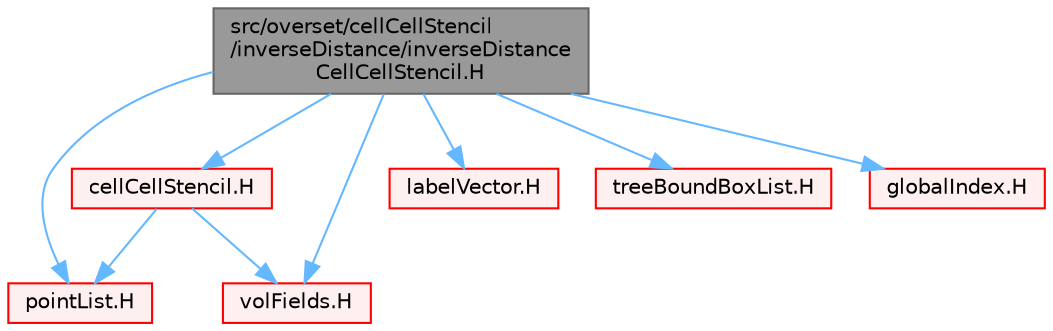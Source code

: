 digraph "src/overset/cellCellStencil/inverseDistance/inverseDistanceCellCellStencil.H"
{
 // LATEX_PDF_SIZE
  bgcolor="transparent";
  edge [fontname=Helvetica,fontsize=10,labelfontname=Helvetica,labelfontsize=10];
  node [fontname=Helvetica,fontsize=10,shape=box,height=0.2,width=0.4];
  Node1 [id="Node000001",label="src/overset/cellCellStencil\l/inverseDistance/inverseDistance\lCellCellStencil.H",height=0.2,width=0.4,color="gray40", fillcolor="grey60", style="filled", fontcolor="black",tooltip=" "];
  Node1 -> Node2 [id="edge1_Node000001_Node000002",color="steelblue1",style="solid",tooltip=" "];
  Node2 [id="Node000002",label="cellCellStencil.H",height=0.2,width=0.4,color="red", fillcolor="#FFF0F0", style="filled",URL="$cellCellStencil_8H.html",tooltip=" "];
  Node2 -> Node245 [id="edge2_Node000002_Node000245",color="steelblue1",style="solid",tooltip=" "];
  Node245 [id="Node000245",label="pointList.H",height=0.2,width=0.4,color="red", fillcolor="#FFF0F0", style="filled",URL="$pointList_8H.html",tooltip=" "];
  Node2 -> Node246 [id="edge3_Node000002_Node000246",color="steelblue1",style="solid",tooltip=" "];
  Node246 [id="Node000246",label="volFields.H",height=0.2,width=0.4,color="red", fillcolor="#FFF0F0", style="filled",URL="$volFields_8H.html",tooltip=" "];
  Node1 -> Node246 [id="edge4_Node000001_Node000246",color="steelblue1",style="solid",tooltip=" "];
  Node1 -> Node394 [id="edge5_Node000001_Node000394",color="steelblue1",style="solid",tooltip=" "];
  Node394 [id="Node000394",label="labelVector.H",height=0.2,width=0.4,color="red", fillcolor="#FFF0F0", style="filled",URL="$labelVector_8H.html",tooltip=" "];
  Node1 -> Node395 [id="edge6_Node000001_Node000395",color="steelblue1",style="solid",tooltip=" "];
  Node395 [id="Node000395",label="treeBoundBoxList.H",height=0.2,width=0.4,color="red", fillcolor="#FFF0F0", style="filled",URL="$treeBoundBoxList_8H.html",tooltip=" "];
  Node1 -> Node245 [id="edge7_Node000001_Node000245",color="steelblue1",style="solid",tooltip=" "];
  Node1 -> Node402 [id="edge8_Node000001_Node000402",color="steelblue1",style="solid",tooltip=" "];
  Node402 [id="Node000402",label="globalIndex.H",height=0.2,width=0.4,color="red", fillcolor="#FFF0F0", style="filled",URL="$globalIndex_8H.html",tooltip=" "];
}
